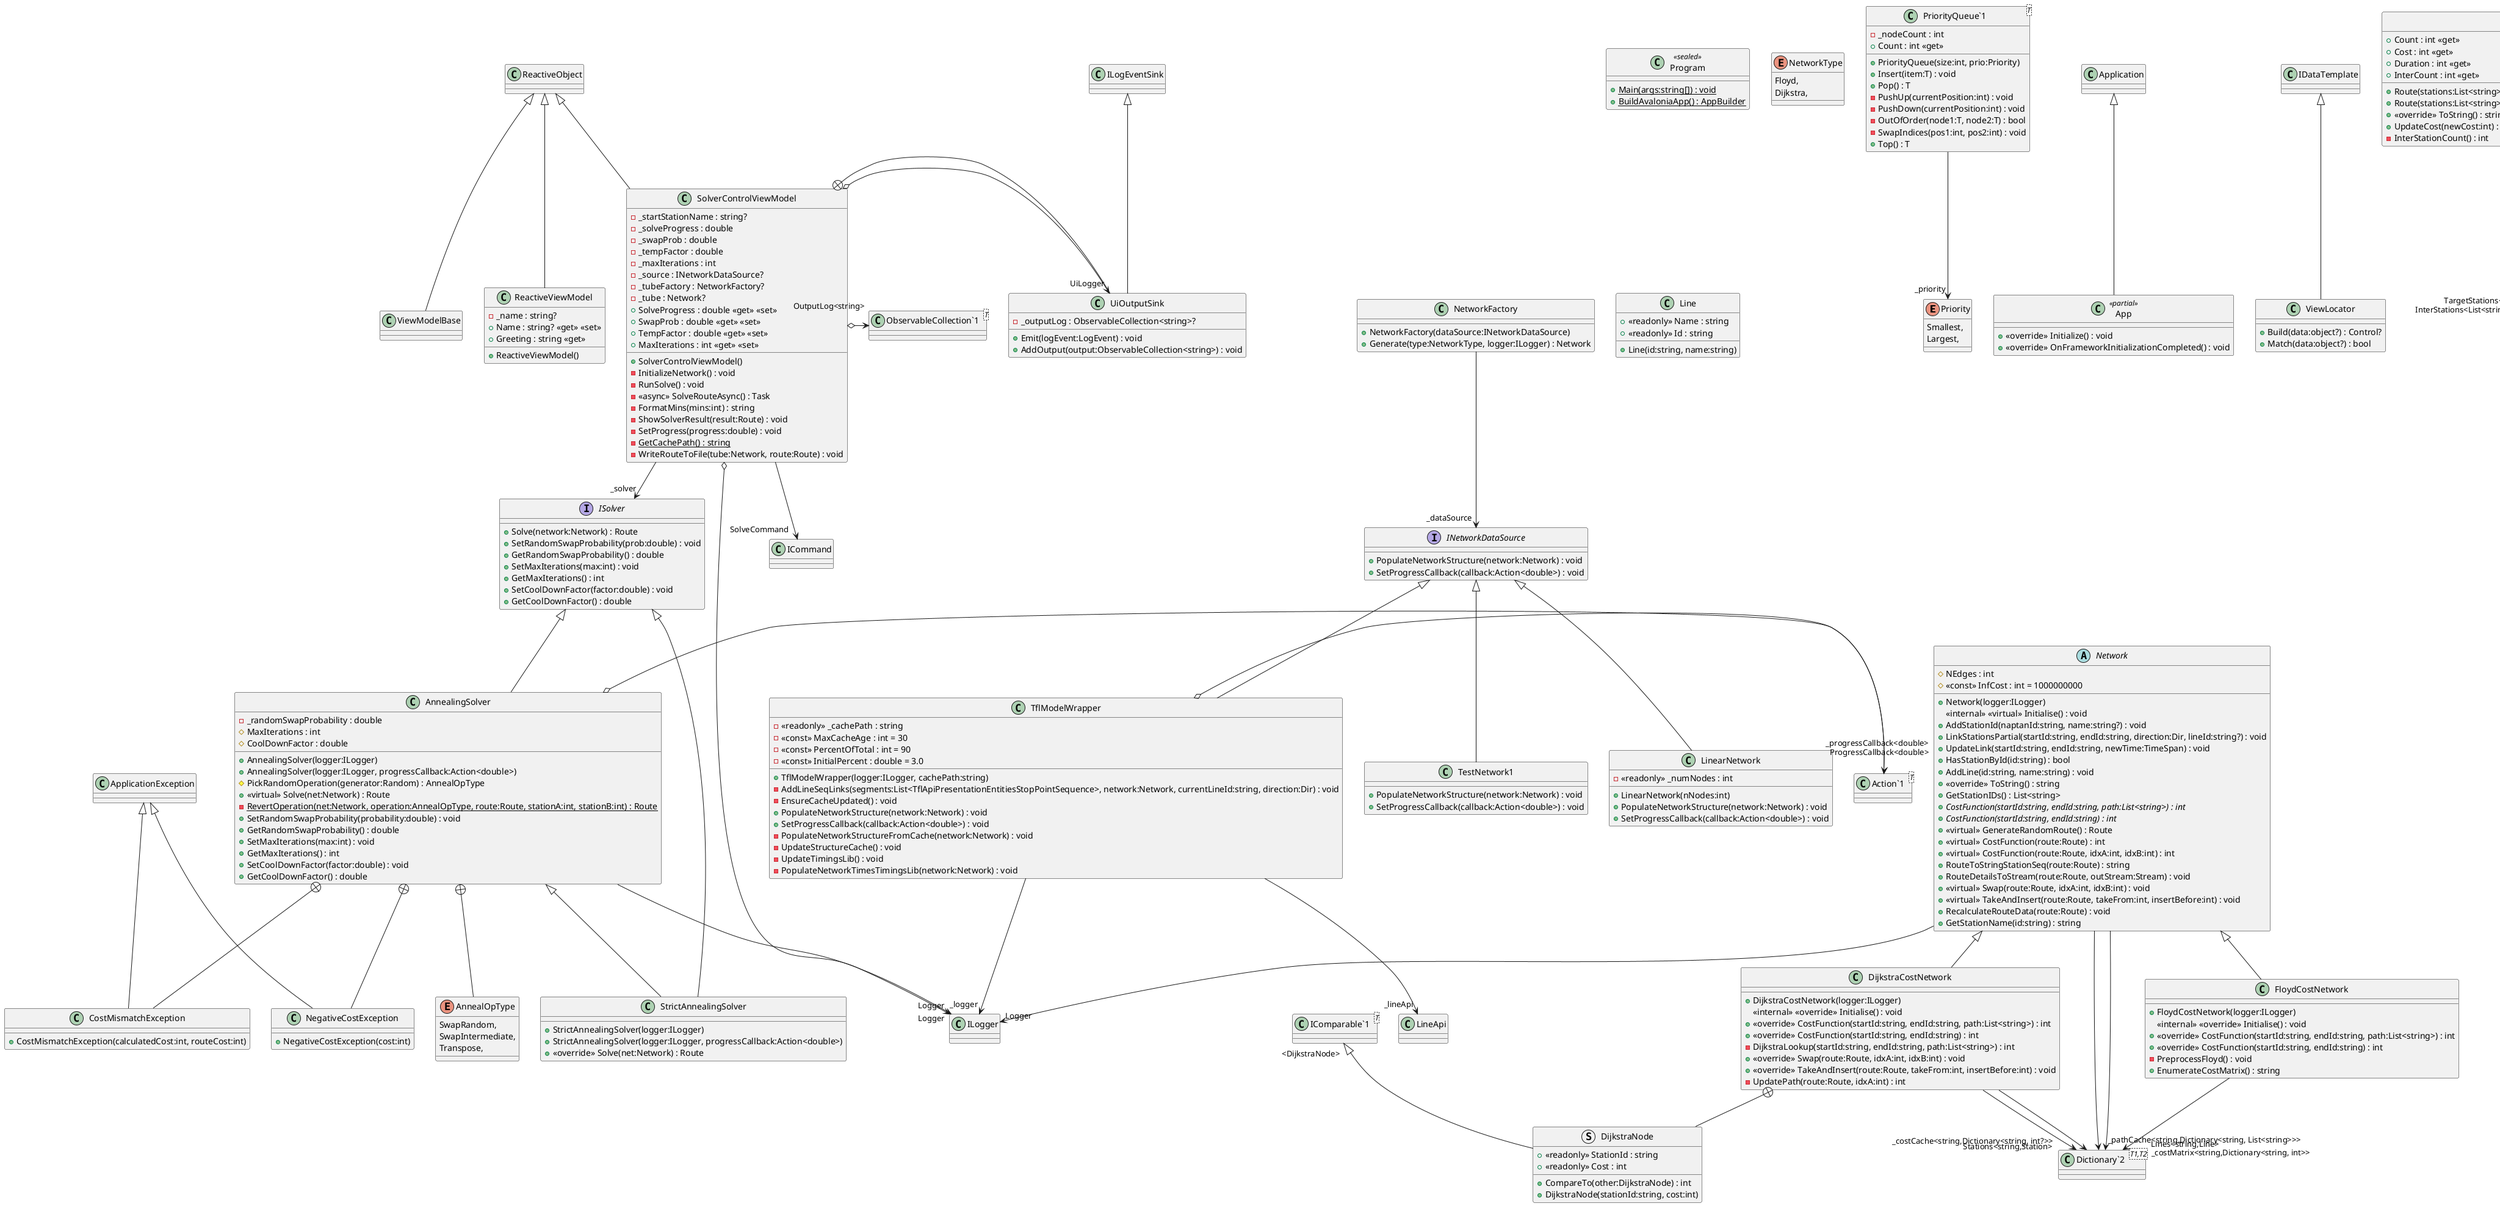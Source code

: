@startuml
enum Priority {
    Smallest,
    Largest,
}
class "PriorityQueue`1"<T> {
    - _nodeCount : int
    + Count : int <<get>>
    + PriorityQueue(size:int, prio:Priority)
    + Insert(item:T) : void
    + Pop() : T
    - PushUp(currentPosition:int) : void
    - PushDown(currentPosition:int) : void
    - OutOfOrder(node1:T, node2:T) : bool
    - SwapIndices(pos1:int, pos2:int) : void
    + Top() : T
}
class "IComparable`1"<T> {
}
"PriorityQueue`1" --> "_priority" Priority
class TflModelWrapper {
    - <<readonly>> _cachePath : string
    - <<const>> MaxCacheAge : int = 30
    - <<const>> PercentOfTotal : int = 90
    - <<const>> InitialPercent : double = 3.0
    + TflModelWrapper(logger:ILogger, cachePath:string)
    - AddLineSeqLinks(segments:List<TflApiPresentationEntitiesStopPointSequence>, network:Network, currentLineId:string, direction:Dir) : void
    - EnsureCacheUpdated() : void
    + PopulateNetworkStructure(network:Network) : void
    + SetProgressCallback(callback:Action<double>) : void
    - PopulateNetworkStructureFromCache(network:Network) : void
    - UpdateStructureCache() : void
    - UpdateTimingsLib() : void
    - PopulateNetworkTimesTimingsLib(network:Network) : void
}
class "Action`1"<T> {
}
INetworkDataSource <|-- TflModelWrapper
TflModelWrapper --> "_lineApi" LineApi
TflModelWrapper --> "_logger" ILogger
TflModelWrapper o-> "_progressCallback<double>" "Action`1"
class LinearNetwork {
    - <<readonly>> _numNodes : int
    + LinearNetwork(nNodes:int)
    + PopulateNetworkStructure(network:Network) : void
    + SetProgressCallback(callback:Action<double>) : void
}
class TestNetwork1 {
    + PopulateNetworkStructure(network:Network) : void
    + SetProgressCallback(callback:Action<double>) : void
}
INetworkDataSource <|-- LinearNetwork
INetworkDataSource <|-- TestNetwork1
class App <<partial>> {
    + <<override>> Initialize() : void
    + <<override>> OnFrameworkInitializationCompleted() : void
}
Application <|-- App
class Program <<sealed>> {
    + {static} Main(args:string[]) : void
    + {static} BuildAvaloniaApp() : AppBuilder
}
class ViewLocator {
    + Build(data:object?) : Control?
    + Match(data:object?) : bool
}
IDataTemplate <|-- ViewLocator
struct Route {
    + Count : int <<get>>
    + Cost : int <<get>>
    + Duration : int <<get>>
    + Route(stations:List<string>, cost:int, intermediateStations:List<List<string>>?)
    + Route(stations:List<string>)
    + <<override>> ToString() : string
    + UpdateCost(newCost:int) : void
    - InterStationCount() : int
    + InterCount : int <<get>>
}
class "List`1"<T> {
}
Route --> "TargetStations<string>" "List`1"
Route --> "InterStations<List<string>>" "List`1"
class Station {
    + <<readonly>> Name : string?
    + <<readonly>> NaptanId : string
    + Station(naptan:string)
    + Station(naptan:string, name:string)
    + AddLink(newLink:Link) : void
    + GetLinks() : List<Link>
    + CostTo(destId:string) : int
    + HasLink(destId:string) : bool
    <<internal>> GetLinkByDestId(id:string) : Link
    + ModifyLink(lineId:string, destId:string, newTime:TimeSpan) : void
    + ModifyLink(destId:string, newTime:TimeSpan) : void
}
class "HashSet`1"<T> {
}
Station --> "_links<Link>" "HashSet`1"
interface INetworkDataSource {
    + PopulateNetworkStructure(network:Network) : void
    + SetProgressCallback(callback:Action<double>) : void
}
enum NetworkType {
    Floyd,
    Dijkstra,
}
class NetworkFactory {
    + NetworkFactory(dataSource:INetworkDataSource)
    + Generate(type:NetworkType, logger:ILogger) : Network
}
NetworkFactory --> "_dataSource" INetworkDataSource
class DijkstraCostNetwork {
    + DijkstraCostNetwork(logger:ILogger)
    <<internal>> <<override>> Initialise() : void
    + <<override>> CostFunction(startId:string, endId:string, path:List<string>) : int
    + <<override>> CostFunction(startId:string, endId:string) : int
    - DijkstraLookup(startId:string, endId:string, path:List<string>) : int
    + <<override>> Swap(route:Route, idxA:int, idxB:int) : void
    + <<override>> TakeAndInsert(route:Route, takeFrom:int, insertBefore:int) : void
    - UpdatePath(route:Route, idxA:int) : int
}
struct DijkstraNode {
    + <<readonly>> StationId : string
    + <<readonly>> Cost : int
    + CompareTo(other:DijkstraNode) : int
    + DijkstraNode(stationId:string, cost:int)
}
class "Dictionary`2"<T1,T2> {
}
class "IComparable`1"<T> {
}
Network <|-- DijkstraCostNetwork
DijkstraCostNetwork --> "_costCache<string,Dictionary<string, int?>>" "Dictionary`2"
DijkstraCostNetwork --> "_pathCache<string,Dictionary<string, List<string>>>" "Dictionary`2"
DijkstraCostNetwork +-- DijkstraNode
"IComparable`1" "<DijkstraNode>" <|-- DijkstraNode
enum Dir {
    Inbound,
    Outbound,
    Bidirectional,
}
class Line {
    + <<readonly>> Name : string
    + <<readonly>> Id : string
    + Line(id:string, name:string)
}
struct Link {
    <<internal>> Line : Line? <<get>>
    + Link(end:Station, line:Line?, dir:Dir)
    <<internal>> SetDuration(duration:TimeSpan) : void
    <<internal>> SetLine(line:Line) : void
    + GetCost() : int
}
Link --> "Destination" Station
Link --> "Duration" TimeSpan
Link --> "Dir" Dir
abstract class Network {
    # NEdges : int
    # <<const>> InfCost : int = 1000000000
    + Network(logger:ILogger)
    <<internal>> <<virtual>> Initialise() : void
    + AddStationId(naptanId:string, name:string?) : void
    + LinkStationsPartial(startId:string, endId:string, direction:Dir, lineId:string?) : void
    + UpdateLink(startId:string, endId:string, newTime:TimeSpan) : void
    + HasStationById(id:string) : bool
    + AddLine(id:string, name:string) : void
    + <<override>> ToString() : string
    + GetStationIDs() : List<string>
    + {abstract} CostFunction(startId:string, endId:string, path:List<string>) : int
    + {abstract} CostFunction(startId:string, endId:string) : int
    + <<virtual>> GenerateRandomRoute() : Route
    + <<virtual>> CostFunction(route:Route) : int
    + <<virtual>> CostFunction(route:Route, idxA:int, idxB:int) : int
    + RouteToStringStationSeq(route:Route) : string
    + RouteDetailsToStream(route:Route, outStream:Stream) : void
    + <<virtual>> Swap(route:Route, idxA:int, idxB:int) : void
    + <<virtual>> TakeAndInsert(route:Route, takeFrom:int, insertBefore:int) : void
    + RecalculateRouteData(route:Route) : void
    + GetStationName(id:string) : string
}
class "Dictionary`2"<T1,T2> {
}
Network --> "Stations<string,Station>" "Dictionary`2"
Network --> "Lines<string,Line>" "Dictionary`2"
Network --> "Logger" ILogger
class FloydCostNetwork {
    + FloydCostNetwork(logger:ILogger)
    <<internal>> <<override>> Initialise() : void
    + <<override>> CostFunction(startId:string, endId:string, path:List<string>) : int
    + <<override>> CostFunction(startId:string, endId:string) : int
    - PreprocessFloyd() : void
    + EnumerateCostMatrix() : string
}
class "Dictionary`2"<T1,T2> {
}
Network <|-- FloydCostNetwork
FloydCostNetwork --> "_costMatrix<string,Dictionary<string, int>>" "Dictionary`2"
class StrictAnnealingSolver {
    + StrictAnnealingSolver(logger:ILogger)
    + StrictAnnealingSolver(logger:ILogger, progressCallback:Action<double>)
    + <<override>> Solve(net:Network) : Route
}
AnnealingSolver <|-- StrictAnnealingSolver
ISolver <|-- StrictAnnealingSolver
interface ISolver {
    + Solve(network:Network) : Route
    + SetRandomSwapProbability(prob:double) : void
    + GetRandomSwapProbability() : double
    + SetMaxIterations(max:int) : void
    + GetMaxIterations() : int
    + SetCoolDownFactor(factor:double) : void
    + GetCoolDownFactor() : double
}
class AnnealingSolver {
    - _randomSwapProbability : double
    # MaxIterations : int
    # CoolDownFactor : double
    + AnnealingSolver(logger:ILogger)
    + AnnealingSolver(logger:ILogger, progressCallback:Action<double>)
    # PickRandomOperation(generator:Random) : AnnealOpType
    + <<virtual>> Solve(net:Network) : Route
    - {static} RevertOperation(net:Network, operation:AnnealOpType, route:Route, stationA:int, stationB:int) : Route
    + SetRandomSwapProbability(probability:double) : void
    + GetRandomSwapProbability() : double
    + SetMaxIterations(max:int) : void
    + GetMaxIterations() : int
    + SetCoolDownFactor(factor:double) : void
    + GetCoolDownFactor() : double
}
class "Action`1"<T> {
}
enum AnnealOpType {
    SwapRandom,
    SwapIntermediate,
    Transpose,
}
class NegativeCostException {
    + NegativeCostException(cost:int)
}
class CostMismatchException {
    + CostMismatchException(calculatedCost:int, routeCost:int)
}
ISolver <|-- AnnealingSolver
AnnealingSolver --> "Logger" ILogger
AnnealingSolver o-> "ProgressCallback<double>" "Action`1"
AnnealingSolver +-- AnnealOpType
AnnealingSolver +-- NegativeCostException
ApplicationException <|-- NegativeCostException
AnnealingSolver +-- CostMismatchException
ApplicationException <|-- CostMismatchException
class MainWindow <<partial>> {
    + MainWindow()
}
Window <|-- MainWindow
class SolverControlViewModel {
    - _startStationName : string?
    - _solveProgress : double
    - _swapProb : double
    - _tempFactor : double
    - _maxIterations : int
    - _source : INetworkDataSource?
    - _tubeFactory : NetworkFactory?
    - _tube : Network?
    + SolveProgress : double <<get>> <<set>>
    + SwapProb : double <<get>> <<set>>
    + TempFactor : double <<get>> <<set>>
    + MaxIterations : int <<get>> <<set>>
    + SolverControlViewModel()
    - InitializeNetwork() : void
    - RunSolve() : void
    - <<async>> SolveRouteAsync() : Task
    - FormatMins(mins:int) : string
    - ShowSolverResult(result:Route) : void
    - SetProgress(progress:double) : void
    - {static} GetCachePath() : string
    - WriteRouteToFile(tube:Network, route:Route) : void
}
class "ObservableCollection`1"<T> {
}
class UiOutputSink {
    - _outputLog : ObservableCollection<string>?
    + Emit(logEvent:LogEvent) : void
    + AddOutput(output:ObservableCollection<string>) : void
}
ReactiveObject <|-- SolverControlViewModel
SolverControlViewModel --> "_solver" ISolver
SolverControlViewModel --> "SolveCommand" ICommand
SolverControlViewModel o-> "OutputLog<string>" "ObservableCollection`1"
SolverControlViewModel o-> "UiLogger" UiOutputSink
SolverControlViewModel o-> "Logger" ILogger
SolverControlViewModel +-- UiOutputSink
ILogEventSink <|-- UiOutputSink
class ViewModelBase {
}
class ReactiveViewModel {
    + ReactiveViewModel()
    - _name : string?
    + Name : string? <<get>> <<set>>
    + Greeting : string <<get>>
}
ReactiveObject <|-- ViewModelBase
ReactiveObject <|-- ReactiveViewModel
@enduml
